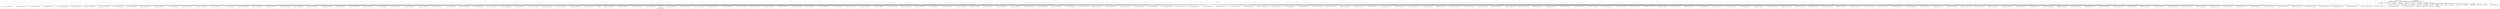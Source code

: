 digraph {
graph [overlap=false]
subgraph cluster_warnings {
	label="warnings";
	"warnings::import";
}
subgraph cluster_Scalar_Util {
	label="Scalar::Util";
	"Scalar::Util::reftype";
}
subgraph cluster_Sub_Exporter {
	label="Sub::Exporter";
	"Sub::Exporter::__ANON__[Sub/Exporter.pm:756]";
	"Sub::Exporter::BEGIN@7";
	"Sub::Exporter::BEGIN@8";
	"Sub::Exporter::BEGIN@6";
	"Sub::Exporter::BEGIN@636";
	"Sub::Exporter::setup_exporter";
	"Sub::Exporter::BEGIN@9";
}
subgraph cluster_Eval_Closure {
	label="Eval::Closure";
	"Eval::Closure::__ANON__[(eval 133)[Eval/Closure.pm:124]:15]";
	"Eval::Closure::__ANON__[(eval 117)[Eval/Closure.pm:124]:8]";
	"Eval::Closure::__ANON__[(eval 197)[Eval/Closure.pm:124]:11]";
	"Eval::Closure::__ANON__[(eval 73)[Eval/Closure.pm:124]:3]";
	"Eval::Closure::__ANON__[(eval 72)[Eval/Closure.pm:124]:3]";
	"Eval::Closure::__ANON__[(eval 165)[Eval/Closure.pm:124]:3]";
	"Eval::Closure::__ANON__[(eval 119)[Eval/Closure.pm:124]:8]";
	"Eval::Closure::__ANON__[(eval 26)[Eval/Closure.pm:124]:5]";
	"Eval::Closure::__ANON__[(eval 95)[Eval/Closure.pm:124]:8]";
	"Eval::Closure::__ANON__[(eval 166)[Eval/Closure.pm:124]:3]";
	"Eval::Closure::__ANON__[(eval 212)[Eval/Closure.pm:124]:20]";
	"Eval::Closure::__ANON__[(eval 199)[Eval/Closure.pm:124]:11]";
	"Eval::Closure::__ANON__[(eval 144)[Eval/Closure.pm:124]:30]";
	"Eval::Closure::__ANON__[(eval 51)[Eval/Closure.pm:124]:8]";
	"Eval::Closure::__ANON__[(eval 75)[Eval/Closure.pm:124]:3]";
	"Eval::Closure::__ANON__[(eval 173)[Eval/Closure.pm:124]:11]";
	"Eval::Closure::__ANON__[(eval 187)[Eval/Closure.pm:124]:24]";
	"Eval::Closure::__ANON__[(eval 152)[Eval/Closure.pm:124]:5]";
	"Eval::Closure::__ANON__[(eval 66)[Eval/Closure.pm:124]:8]";
	"Eval::Closure::__ANON__[(eval 204)[Eval/Closure.pm:124]:24]";
	"Eval::Closure::__ANON__[(eval 137)[Eval/Closure.pm:124]:141]";
	"Eval::Closure::__ANON__[(eval 82)[Eval/Closure.pm:124]:3]";
	"Eval::Closure::__ANON__[(eval 125)[Eval/Closure.pm:124]:132]";
	"Eval::Closure::__ANON__[(eval 200)[Eval/Closure.pm:124]:3]";
	"Eval::Closure::__ANON__[(eval 121)[Eval/Closure.pm:124]:8]";
	"Eval::Closure::__ANON__[(eval 162)[Eval/Closure.pm:124]:8]";
	"Eval::Closure::__ANON__[(eval 80)[Eval/Closure.pm:124]:3]";
	"Eval::Closure::__ANON__[(eval 102)[Eval/Closure.pm:124]:24]";
	"Eval::Closure::__ANON__[(eval 153)[Eval/Closure.pm:124]:8]";
	"Eval::Closure::__ANON__[(eval 99)[Eval/Closure.pm:124]:8]";
	"Eval::Closure::BEGIN@13";
	"Eval::Closure::__ANON__[(eval 106)[Eval/Closure.pm:124]:26]";
	"Eval::Closure::__ANON__[(eval 146)[Eval/Closure.pm:124]:8]";
	"Eval::Closure::__ANON__[(eval 116)[Eval/Closure.pm:124]:8]";
	"Eval::Closure::__ANON__[(eval 61)[Eval/Closure.pm:124]:8]";
	"Eval::Closure::_make_compiler_source";
	"Eval::Closure::__ANON__[(eval 174)[Eval/Closure.pm:124]:13]";
	"Eval::Closure::__ANON__[(eval 77)[Eval/Closure.pm:124]:3]";
	"Eval::Closure::BEGIN@5";
	"Eval::Closure::__ANON__[(eval 163)[Eval/Closure.pm:124]:8]";
	"Eval::Closure::__ANON__[(eval 81)[Eval/Closure.pm:124]:3]";
	"Eval::Closure::__ANON__[(eval 78)[Eval/Closure.pm:124]:3]";
	"Eval::Closure::__ANON__[(eval 140)[Eval/Closure.pm:124]:24]";
	"Eval::Closure::__ANON__[(eval 101)[Eval/Closure.pm:124]:105]";
	"Eval::Closure::__ANON__[(eval 149)[Eval/Closure.pm:124]:8]";
	"Eval::Closure::__ANON__[(eval 87)[Eval/Closure.pm:124]:3]";
	"Eval::Closure::__ANON__[(eval 192)[Eval/Closure.pm:124]:3]";
	"Eval::Closure::__ANON__[(eval 104)[Eval/Closure.pm:124]:8]";
	"Eval::Closure::__ANON__[(eval 186)[Eval/Closure.pm:124]:24]";
	"Eval::Closure::__ANON__[(eval 27)[Eval/Closure.pm:124]:8]";
	"Eval::Closure::__ANON__[(eval 57)[Eval/Closure.pm:124]:54]";
	"Eval::Closure::CORE:sort";
	"Eval::Closure::BEGIN@14";
	"Eval::Closure::__ANON__[(eval 92)[Eval/Closure.pm:124]:8]";
	"Eval::Closure::__ANON__[(eval 190)[Eval/Closure.pm:124]:9]";
	"Eval::Closure::__ANON__[(eval 189)[Eval/Closure.pm:124]:59]";
	"Eval::Closure::BEGIN@6";
	"Eval::Closure::__ANON__[(eval 39)[Eval/Closure.pm:124]:8]";
	"Eval::Closure::_make_compiler";
	"Eval::Closure::__ANON__[(eval 113)[Eval/Closure.pm:124]:8]";
	"Eval::Closure::__ANON__[(eval 167)[Eval/Closure.pm:124]:3]";
	"Eval::Closure::__ANON__[(eval 176)[Eval/Closure.pm:124]:13]";
	"Eval::Closure::__ANON__[(eval 111)[Eval/Closure.pm:124]:27]";
	"Eval::Closure::__ANON__[(eval 142)[Eval/Closure.pm:124]:30]";
	"Eval::Closure::__ANON__[(eval 203)[Eval/Closure.pm:124]:7]";
	"Eval::Closure::__ANON__[(eval 54)[Eval/Closure.pm:124]:5]";
	"Eval::Closure::__ANON__[(eval 28)[Eval/Closure.pm:124]:5]";
	"Eval::Closure::__ANON__[(eval 110)[Eval/Closure.pm:124]:27]";
	"Eval::Closure::__ANON__[(eval 164)[Eval/Closure.pm:124]:8]";
	"Eval::Closure::eval_closure";
	"Eval::Closure::__ANON__[(eval 46)[Eval/Closure.pm:124]:8]";
	"Eval::Closure::__ANON__[(eval 36)[Eval/Closure.pm:124]:8]";
	"Eval::Closure::__ANON__[(eval 42)[Eval/Closure.pm:124]:5]";
	"Eval::Closure::__ANON__[(eval 90)[Eval/Closure.pm:124]:9]";
	"Eval::Closure::__ANON__[(eval 201)[Eval/Closure.pm:124]:27]";
	"Eval::Closure::__ANON__[(eval 139)[Eval/Closure.pm:124]:8]";
	"Eval::Closure::__ANON__[(eval 76)[Eval/Closure.pm:124]:3]";
	"Eval::Closure::__ANON__[(eval 211)[Eval/Closure.pm:124]:14]";
	"Eval::Closure::BEGIN@16";
	"Eval::Closure::__ANON__[(eval 41)[Eval/Closure.pm:124]:8]";
	"Eval::Closure::__ANON__[(eval 63)[Eval/Closure.pm:124]:8]";
	"Eval::Closure::__ANON__[(eval 60)[Eval/Closure.pm:124]:8]";
	"Eval::Closure::__ANON__[(eval 64)[Eval/Closure.pm:124]:54]";
	"Eval::Closure::_canonicalize_source";
	"Eval::Closure::__ANON__[(eval 32)[Eval/Closure.pm:124]:8]";
	"Eval::Closure::__ANON__[(eval 52)[Eval/Closure.pm:124]:5]";
	"Eval::Closure::__ANON__[(eval 85)[Eval/Closure.pm:124]:3]";
	"Eval::Closure::__ANON__[(eval 34)[Eval/Closure.pm:124]:8]";
	"Eval::Closure::__ANON__[(eval 49)[Eval/Closure.pm:124]:5]";
	"Eval::Closure::__ANON__[(eval 129)[Eval/Closure.pm:124]:8]";
	"Eval::Closure::__ANON__[(eval 93)[Eval/Closure.pm:124]:5]";
	"Eval::Closure::__ANON__[(eval 96)[Eval/Closure.pm:124]:8]";
	"Eval::Closure::__ANON__[(eval 40)[Eval/Closure.pm:124]:5]";
	"Eval::Closure::__ANON__[(eval 35)[Eval/Closure.pm:124]:8]";
	"Eval::Closure::__ANON__[(eval 205)[Eval/Closure.pm:124]:51]";
	"Eval::Closure::__ANON__[(eval 69)[Eval/Closure.pm:124]:21]";
	"Eval::Closure::__ANON__[(eval 179)[Eval/Closure.pm:124]:3]";
	"Eval::Closure::__ANON__[(eval 168)[Eval/Closure.pm:124]:3]";
	"Eval::Closure::__ANON__[(eval 145)[Eval/Closure.pm:124]:24]";
	"Eval::Closure::__ANON__[(eval 70)[Eval/Closure.pm:124]:3]";
	"Eval::Closure::__ANON__[(eval 202)[Eval/Closure.pm:124]:7]";
	"Eval::Closure::__ANON__[(eval 127)[Eval/Closure.pm:124]:8]";
	"Eval::Closure::__ANON__[(eval 160)[Eval/Closure.pm:124]:8]";
	"Eval::Closure::__ANON__[(eval 33)[Eval/Closure.pm:124]:5]";
	"Eval::Closure::CORE:match";
	"Eval::Closure::__ANON__[(eval 44)[Eval/Closure.pm:124]:8]";
	"Eval::Closure::__ANON__[(eval 158)[Eval/Closure.pm:124]:5]";
	"Eval::Closure::__ANON__[(eval 98)[Eval/Closure.pm:124]:8]";
	"Eval::Closure::__ANON__[(eval 154)[Eval/Closure.pm:124]:8]";
	"Eval::Closure::__ANON__[(eval 62)[Eval/Closure.pm:124]:57]";
	"Eval::Closure::__ANON__[(eval 59)[Eval/Closure.pm:124]:54]";
	"Eval::Closure::__ANON__[(eval 122)[Eval/Closure.pm:124]:8]";
	"Eval::Closure::__ANON__[(eval 169)[Eval/Closure.pm:124]:3]";
	"Eval::Closure::__ANON__[(eval 196)[Eval/Closure.pm:124]:7]";
	"Eval::Closure::__ANON__[(eval 86)[Eval/Closure.pm:124]:3]";
	"Eval::Closure::__ANON__[(eval 48)[Eval/Closure.pm:124]:8]";
	"Eval::Closure::__ANON__[(eval 135)[Eval/Closure.pm:124]:8]";
	"Eval::Closure::__ANON__[(eval 198)[Eval/Closure.pm:124]:11]";
	"Eval::Closure::__ANON__[(eval 31)[Eval/Closure.pm:124]:5]";
	"Eval::Closure::__ANON__[(eval 120)[Eval/Closure.pm:124]:8]";
	"Eval::Closure::__ANON__[(eval 148)[Eval/Closure.pm:124]:8]";
	"Eval::Closure::BEGIN@1";
	"Eval::Closure::__ANON__[(eval 141)[Eval/Closure.pm:124]:8]";
	"Eval::Closure::__ANON__[(eval 67)[Eval/Closure.pm:124]:5]";
	"Eval::Closure::__ANON__[(eval 130)[Eval/Closure.pm:124]:8]";
	"Eval::Closure::__ANON__[(eval 97)[Eval/Closure.pm:124]:8]";
	"Eval::Closure::__ANON__[(eval 55)[Eval/Closure.pm:124]:57]";
	"Eval::Closure::__ANON__[(eval 206)[Eval/Closure.pm:124]:9]";
	"Eval::Closure::BEGIN@3";
	"Eval::Closure::__ANON__[(eval 150)[Eval/Closure.pm:124]:5]";
	"Eval::Closure::__ANON__[(eval 126)[Eval/Closure.pm:124]:8]";
	"Eval::Closure::__ANON__[(eval 155)[Eval/Closure.pm:124]:8]";
	"Eval::Closure::__ANON__[(eval 103)[Eval/Closure.pm:124]:8]";
	"Eval::Closure::__ANON__[(eval 171)[Eval/Closure.pm:124]:11]";
	"Eval::Closure::__ANON__[(eval 45)[Eval/Closure.pm:124]:57]";
	"Eval::Closure::__ANON__[(eval 138)[Eval/Closure.pm:124]:8]";
	"Eval::Closure::__ANON__[(eval 207)[Eval/Closure.pm:124]:3]";
	"Eval::Closure::__ANON__[(eval 74)[Eval/Closure.pm:124]:3]";
	"Eval::Closure::__ANON__[(eval 151)[Eval/Closure.pm:124]:8]";
	"Eval::Closure::__ANON__[(eval 188)[Eval/Closure.pm:124]:24]";
	"Eval::Closure::__ANON__[(eval 30)[Eval/Closure.pm:124]:8]";
	"Eval::Closure::__ANON__[(eval 112)[Eval/Closure.pm:124]:8]";
	"Eval::Closure::__ANON__[(eval 191)[Eval/Closure.pm:124]:3]";
	"Eval::Closure::__ANON__[(eval 78)[Eval/Closure.pm:124]:2]";
	"Eval::Closure::__ANON__[(eval 56)[Eval/Closure.pm:124]:8]";
	"Eval::Closure::__ANON__[(eval 170)[Eval/Closure.pm:124]:3]";
	"Eval::Closure::__ANON__[(eval 185)[Eval/Closure.pm:124]:10]";
	"Eval::Closure::__ANON__[(eval 123)[Eval/Closure.pm:124]:8]";
	"Eval::Closure::__ANON__[(eval 47)[Eval/Closure.pm:124]:5]";
	"Eval::Closure::__ANON__[(eval 65)[Eval/Closure.pm:124]:8]";
	"Eval::Closure::__ANON__[(eval 147)[Eval/Closure.pm:124]:30]";
	"Eval::Closure::__ANON__[(eval 131)[Eval/Closure.pm:124]:99]";
	"Eval::Closure::__ANON__[(eval 172)[Eval/Closure.pm:124]:3]";
	"Eval::Closure::__ANON__[(eval 156)[Eval/Closure.pm:124]:8]";
	"Eval::Closure::__ANON__[(eval 37)[Eval/Closure.pm:124]:8]";
	"Eval::Closure::__ANON__[(eval 109)[Eval/Closure.pm:124]:39]";
	"Eval::Closure::__ANON__[(eval 118)[Eval/Closure.pm:124]:8]";
	"Eval::Closure::__ANON__[(eval 100)[Eval/Closure.pm:124]:8]";
	"Eval::Closure::BEGIN@2.1";
	"Eval::Closure::BEGIN@7";
	"Eval::Closure::__ANON__[(eval 25)[Eval/Closure.pm:124]:8]";
	"Eval::Closure::__ANON__[(eval 43)[Eval/Closure.pm:124]:51]";
	"Eval::Closure::__ANON__[(eval 84)[Eval/Closure.pm:124]:3]";
	"Eval::Closure::__ANON__[(eval 79)[Eval/Closure.pm:124]:3]";
	"Eval::Closure::__ANON__[(eval 128)[Eval/Closure.pm:124]:8]";
	"Eval::Closure::__ANON__[(eval 115)[Eval/Closure.pm:124]:8]";
	"Eval::Closure::__ANON__[(eval 134)[Eval/Closure.pm:124]:18]";
	"Eval::Closure::__ANON__[(eval 53)[Eval/Closure.pm:124]:8]";
	"Eval::Closure::_clean_eval_closure";
	"Eval::Closure::__ANON__[(eval 159)[Eval/Closure.pm:124]:8]";
	"Eval::Closure::__ANON__[(eval 68)[Eval/Closure.pm:124]:5]";
	"Eval::Closure::BEGIN@2";
	"Eval::Closure::__ANON__[(eval 107)[Eval/Closure.pm:124]:27]";
	"Eval::Closure::__ANON__[(eval 105)[Eval/Closure.pm:124]:26]";
	"Eval::Closure::__ANON__[(eval 195)[Eval/Closure.pm:124]:13]";
	"Eval::Closure::__ANON__[(eval 180)[Eval/Closure.pm:124]:3]";
	"Eval::Closure::BEGIN@15";
	"Eval::Closure::_validate_env";
	"Eval::Closure::__ANON__[(eval 29)[Eval/Closure.pm:124]:8]";
	"Eval::Closure::__ANON__[(eval 143)[Eval/Closure.pm:124]:8]";
	"Eval::Closure::__ANON__[(eval 108)[Eval/Closure.pm:124]:45]";
	"Eval::Closure::__ANON__[(eval 114)[Eval/Closure.pm:124]:8]";
	"Eval::Closure::__ANON__[(eval 175)[Eval/Closure.pm:124]:7]";
	"Eval::Closure::__ANON__[(eval 38)[Eval/Closure.pm:124]:5]";
	"Eval::Closure::__ANON__[(eval 136)[Eval/Closure.pm:124]:8]";
	"Eval::Closure::__ANON__[(eval 58)[Eval/Closure.pm:124]:8]";
	"Eval::Closure::__ANON__[(eval 50)[Eval/Closure.pm:124]:57]";
	"Eval::Closure::__ANON__[(eval 83)[Eval/Closure.pm:124]:3]";
	"Eval::Closure::__ANON__[(eval 177)[Eval/Closure.pm:124]:3]";
	"Eval::Closure::__ANON__[(eval 71)[Eval/Closure.pm:124]:3]";
	"Eval::Closure::__ANON__[(eval 124)[Eval/Closure.pm:124]:8]";
	"Eval::Closure::__ANON__[(eval 161)[Eval/Closure.pm:124]:5]";
	"Eval::Closure::__ANON__[(eval 132)[Eval/Closure.pm:124]:27]";
	"Eval::Closure::__ANON__[(eval 94)[Eval/Closure.pm:124]:99]";
	"Eval::Closure::__ANON__[(eval 157)[Eval/Closure.pm:124]:5]";
}
subgraph cluster_Class_MOP_Method_Generated {
	label="Class::MOP::Method::Generated";
	"Class::MOP::Method::Generated::_compile_code";
	"Class::MOP::Method::Generated::BEGIN@14";
}
subgraph cluster_strict {
	label="strict";
	"strict::import";
}
subgraph cluster_Exporter {
	label="Exporter";
	"Exporter::import";
}
subgraph cluster_Moose_Meta_TypeConstraint {
	label="Moose::Meta::TypeConstraint";
	"Moose::Meta::TypeConstraint::_actually_compile_type_constraint";
}
"Eval::Closure::_clean_eval_closure" -> "Eval::Closure::__ANON__[(eval 197)[Eval/Closure.pm:124]:11]";
"Eval::Closure::BEGIN@7" -> "Sub::Exporter::__ANON__[Sub/Exporter.pm:756]";
"Eval::Closure::_clean_eval_closure" -> "Eval::Closure::__ANON__[(eval 73)[Eval/Closure.pm:124]:3]";
"Eval::Closure::_clean_eval_closure" -> "Eval::Closure::__ANON__[(eval 119)[Eval/Closure.pm:124]:8]";
"Eval::Closure::_clean_eval_closure" -> "Eval::Closure::__ANON__[(eval 95)[Eval/Closure.pm:124]:8]";
"Eval::Closure::_clean_eval_closure" -> "Eval::Closure::__ANON__[(eval 166)[Eval/Closure.pm:124]:3]";
"Eval::Closure::_clean_eval_closure" -> "Eval::Closure::__ANON__[(eval 51)[Eval/Closure.pm:124]:8]";
"Eval::Closure::_clean_eval_closure" -> "Eval::Closure::__ANON__[(eval 173)[Eval/Closure.pm:124]:11]";
"Eval::Closure::_clean_eval_closure" -> "Eval::Closure::__ANON__[(eval 187)[Eval/Closure.pm:124]:24]";
"Eval::Closure::_clean_eval_closure" -> "Eval::Closure::__ANON__[(eval 66)[Eval/Closure.pm:124]:8]";
"Eval::Closure::_clean_eval_closure" -> "Eval::Closure::__ANON__[(eval 204)[Eval/Closure.pm:124]:24]";
"Eval::Closure::_clean_eval_closure" -> "Eval::Closure::__ANON__[(eval 137)[Eval/Closure.pm:124]:141]";
"Eval::Closure::BEGIN@13" -> "Exporter::import";
"Eval::Closure::BEGIN@16" -> "Exporter::import";
"Eval::Closure::BEGIN@15" -> "Exporter::import";
"Eval::Closure::_clean_eval_closure" -> "Eval::Closure::__ANON__[(eval 200)[Eval/Closure.pm:124]:3]";
"Eval::Closure::_clean_eval_closure" -> "Eval::Closure::__ANON__[(eval 121)[Eval/Closure.pm:124]:8]";
"Eval::Closure::_clean_eval_closure" -> "Eval::Closure::__ANON__[(eval 162)[Eval/Closure.pm:124]:8]";
"Class::MOP::Method::Generated::BEGIN@14" -> "Eval::Closure::BEGIN@13";
"Eval::Closure::BEGIN@7" -> "Sub::Exporter::BEGIN@6";
"Eval::Closure::_clean_eval_closure" -> "Eval::Closure::__ANON__[(eval 106)[Eval/Closure.pm:124]:26]";
"Eval::Closure::_clean_eval_closure" -> "Eval::Closure::__ANON__[(eval 146)[Eval/Closure.pm:124]:8]";
"Eval::Closure::_clean_eval_closure" -> "Eval::Closure::__ANON__[(eval 77)[Eval/Closure.pm:124]:3]";
"Eval::Closure::_clean_eval_closure" -> "Eval::Closure::__ANON__[(eval 163)[Eval/Closure.pm:124]:8]";
"Eval::Closure::_clean_eval_closure" -> "Eval::Closure::__ANON__[(eval 78)[Eval/Closure.pm:124]:3]";
"Eval::Closure::BEGIN@7" -> "Sub::Exporter::BEGIN@9";
"Eval::Closure::_clean_eval_closure" -> "Eval::Closure::__ANON__[(eval 87)[Eval/Closure.pm:124]:3]";
"Eval::Closure::_clean_eval_closure" -> "Eval::Closure::__ANON__[(eval 192)[Eval/Closure.pm:124]:3]";
"Eval::Closure::_clean_eval_closure" -> "Eval::Closure::__ANON__[(eval 104)[Eval/Closure.pm:124]:8]";
"Eval::Closure::_clean_eval_closure" -> "Eval::Closure::__ANON__[(eval 27)[Eval/Closure.pm:124]:8]";
"Eval::Closure::_clean_eval_closure" -> "Eval::Closure::CORE:sort";
"Eval::Closure::_clean_eval_closure" -> "Eval::Closure::__ANON__[(eval 189)[Eval/Closure.pm:124]:59]";
"Eval::Closure::_clean_eval_closure" -> "Eval::Closure::__ANON__[(eval 39)[Eval/Closure.pm:124]:8]";
"Eval::Closure::_clean_eval_closure" -> "Eval::Closure::_make_compiler";
"Eval::Closure::_clean_eval_closure" -> "Eval::Closure::__ANON__[(eval 113)[Eval/Closure.pm:124]:8]";
"Eval::Closure::_clean_eval_closure" -> "Eval::Closure::__ANON__[(eval 111)[Eval/Closure.pm:124]:27]";
"Eval::Closure::_clean_eval_closure" -> "Eval::Closure::__ANON__[(eval 203)[Eval/Closure.pm:124]:7]";
"Eval::Closure::_clean_eval_closure" -> "Eval::Closure::__ANON__[(eval 28)[Eval/Closure.pm:124]:5]";
"Eval::Closure::_clean_eval_closure" -> "Eval::Closure::__ANON__[(eval 110)[Eval/Closure.pm:124]:27]";
"Eval::Closure::_clean_eval_closure" -> "Eval::Closure::__ANON__[(eval 164)[Eval/Closure.pm:124]:8]";
"Class::MOP::Method::Generated::_compile_code" -> "Eval::Closure::eval_closure";
"Moose::Meta::TypeConstraint::_actually_compile_type_constraint" -> "Eval::Closure::eval_closure";
"Eval::Closure::_clean_eval_closure" -> "Eval::Closure::__ANON__[(eval 46)[Eval/Closure.pm:124]:8]";
"Eval::Closure::_clean_eval_closure" -> "Eval::Closure::__ANON__[(eval 36)[Eval/Closure.pm:124]:8]";
"Eval::Closure::_clean_eval_closure" -> "Eval::Closure::__ANON__[(eval 90)[Eval/Closure.pm:124]:9]";
"Eval::Closure::_clean_eval_closure" -> "Eval::Closure::__ANON__[(eval 201)[Eval/Closure.pm:124]:27]";
"Eval::Closure::_clean_eval_closure" -> "Eval::Closure::__ANON__[(eval 76)[Eval/Closure.pm:124]:3]";
"Eval::Closure::_clean_eval_closure" -> "Eval::Closure::__ANON__[(eval 211)[Eval/Closure.pm:124]:14]";
"Class::MOP::Method::Generated::BEGIN@14" -> "Eval::Closure::BEGIN@16";
"Eval::Closure::_clean_eval_closure" -> "Eval::Closure::__ANON__[(eval 63)[Eval/Closure.pm:124]:8]";
"Eval::Closure::_clean_eval_closure" -> "Eval::Closure::__ANON__[(eval 64)[Eval/Closure.pm:124]:54]";
"Eval::Closure::eval_closure" -> "Eval::Closure::_canonicalize_source";
"Eval::Closure::_clean_eval_closure" -> "Eval::Closure::__ANON__[(eval 85)[Eval/Closure.pm:124]:3]";
"Eval::Closure::_clean_eval_closure" -> "Eval::Closure::__ANON__[(eval 34)[Eval/Closure.pm:124]:8]";
"Eval::Closure::_clean_eval_closure" -> "Eval::Closure::__ANON__[(eval 129)[Eval/Closure.pm:124]:8]";
"Eval::Closure::_clean_eval_closure" -> "Eval::Closure::__ANON__[(eval 93)[Eval/Closure.pm:124]:5]";
"Eval::Closure::_clean_eval_closure" -> "Eval::Closure::__ANON__[(eval 205)[Eval/Closure.pm:124]:51]";
"Eval::Closure::_clean_eval_closure" -> "Eval::Closure::__ANON__[(eval 69)[Eval/Closure.pm:124]:21]";
"Eval::Closure::_clean_eval_closure" -> "Eval::Closure::__ANON__[(eval 145)[Eval/Closure.pm:124]:24]";
"Eval::Closure::_clean_eval_closure" -> "Eval::Closure::__ANON__[(eval 70)[Eval/Closure.pm:124]:3]";
"Eval::Closure::_clean_eval_closure" -> "Eval::Closure::__ANON__[(eval 202)[Eval/Closure.pm:124]:7]";
"Eval::Closure::_clean_eval_closure" -> "Eval::Closure::__ANON__[(eval 127)[Eval/Closure.pm:124]:8]";
"Eval::Closure::_validate_env" -> "Eval::Closure::CORE:match";
"Eval::Closure::__ANON__[(eval 78)[Eval/Closure.pm:124]:2]" -> "Eval::Closure::CORE:match";
"Eval::Closure::_clean_eval_closure" -> "Eval::Closure::__ANON__[(eval 44)[Eval/Closure.pm:124]:8]";
"Eval::Closure::_clean_eval_closure" -> "Eval::Closure::__ANON__[(eval 98)[Eval/Closure.pm:124]:8]";
"Eval::Closure::_clean_eval_closure" -> "Eval::Closure::__ANON__[(eval 154)[Eval/Closure.pm:124]:8]";
"Eval::Closure::_clean_eval_closure" -> "Eval::Closure::__ANON__[(eval 62)[Eval/Closure.pm:124]:57]";
"Eval::Closure::_clean_eval_closure" -> "Eval::Closure::__ANON__[(eval 122)[Eval/Closure.pm:124]:8]";
"Eval::Closure::_clean_eval_closure" -> "Eval::Closure::__ANON__[(eval 196)[Eval/Closure.pm:124]:7]";
"Eval::Closure::_clean_eval_closure" -> "Eval::Closure::__ANON__[(eval 198)[Eval/Closure.pm:124]:11]";
"Eval::Closure::_clean_eval_closure" -> "Eval::Closure::__ANON__[(eval 31)[Eval/Closure.pm:124]:5]";
"Eval::Closure::_clean_eval_closure" -> "Eval::Closure::__ANON__[(eval 148)[Eval/Closure.pm:124]:8]";
"Eval::Closure::_clean_eval_closure" -> "Eval::Closure::__ANON__[(eval 55)[Eval/Closure.pm:124]:57]";
"Eval::Closure::_clean_eval_closure" -> "Eval::Closure::__ANON__[(eval 150)[Eval/Closure.pm:124]:5]";
"Eval::Closure::_clean_eval_closure" -> "Eval::Closure::__ANON__[(eval 126)[Eval/Closure.pm:124]:8]";
"Eval::Closure::_clean_eval_closure" -> "Eval::Closure::__ANON__[(eval 103)[Eval/Closure.pm:124]:8]";
"Eval::Closure::_clean_eval_closure" -> "Eval::Closure::__ANON__[(eval 171)[Eval/Closure.pm:124]:11]";
"Eval::Closure::_clean_eval_closure" -> "Eval::Closure::__ANON__[(eval 207)[Eval/Closure.pm:124]:3]";
"Eval::Closure::_clean_eval_closure" -> "Eval::Closure::__ANON__[(eval 151)[Eval/Closure.pm:124]:8]";
"Eval::Closure::_clean_eval_closure" -> "Eval::Closure::__ANON__[(eval 112)[Eval/Closure.pm:124]:8]";
"Eval::Closure::_clean_eval_closure" -> "Eval::Closure::__ANON__[(eval 191)[Eval/Closure.pm:124]:3]";
"Eval::Closure::BEGIN@6" -> "warnings::import";
"Eval::Closure::_clean_eval_closure" -> "Eval::Closure::__ANON__[(eval 147)[Eval/Closure.pm:124]:30]";
"Eval::Closure::_clean_eval_closure" -> "Eval::Closure::__ANON__[(eval 131)[Eval/Closure.pm:124]:99]";
"Eval::Closure::_clean_eval_closure" -> "Eval::Closure::__ANON__[(eval 172)[Eval/Closure.pm:124]:3]";
"Eval::Closure::_clean_eval_closure" -> "Eval::Closure::__ANON__[(eval 109)[Eval/Closure.pm:124]:39]";
"Eval::Closure::_clean_eval_closure" -> "Eval::Closure::__ANON__[(eval 118)[Eval/Closure.pm:124]:8]";
"Eval::Closure::_clean_eval_closure" -> "Eval::Closure::__ANON__[(eval 100)[Eval/Closure.pm:124]:8]";
"Eval::Closure::BEGIN@7" -> "Eval::Closure::BEGIN@2.1";
"Eval::Closure::_clean_eval_closure" -> "Eval::Closure::__ANON__[(eval 43)[Eval/Closure.pm:124]:51]";
"Eval::Closure::_clean_eval_closure" -> "Eval::Closure::__ANON__[(eval 84)[Eval/Closure.pm:124]:3]";
"Eval::Closure::_clean_eval_closure" -> "Eval::Closure::__ANON__[(eval 79)[Eval/Closure.pm:124]:3]";
"Eval::Closure::_clean_eval_closure" -> "Eval::Closure::__ANON__[(eval 128)[Eval/Closure.pm:124]:8]";
"Eval::Closure::_clean_eval_closure" -> "Eval::Closure::__ANON__[(eval 105)[Eval/Closure.pm:124]:26]";
"Eval::Closure::_clean_eval_closure" -> "Eval::Closure::__ANON__[(eval 180)[Eval/Closure.pm:124]:3]";
"Class::MOP::Method::Generated::BEGIN@14" -> "Eval::Closure::BEGIN@15";
"Eval::Closure::eval_closure" -> "Eval::Closure::_validate_env";
"Eval::Closure::_clean_eval_closure" -> "Eval::Closure::__ANON__[(eval 108)[Eval/Closure.pm:124]:45]";
"Eval::Closure::_clean_eval_closure" -> "Eval::Closure::__ANON__[(eval 175)[Eval/Closure.pm:124]:7]";
"Eval::Closure::_clean_eval_closure" -> "Eval::Closure::__ANON__[(eval 38)[Eval/Closure.pm:124]:5]";
"Eval::Closure::_clean_eval_closure" -> "Eval::Closure::__ANON__[(eval 58)[Eval/Closure.pm:124]:8]";
"Eval::Closure::_clean_eval_closure" -> "Eval::Closure::__ANON__[(eval 50)[Eval/Closure.pm:124]:57]";
"Eval::Closure::_clean_eval_closure" -> "Eval::Closure::__ANON__[(eval 83)[Eval/Closure.pm:124]:3]";
"Eval::Closure::_clean_eval_closure" -> "Eval::Closure::__ANON__[(eval 71)[Eval/Closure.pm:124]:3]";
"Eval::Closure::_clean_eval_closure" -> "Eval::Closure::__ANON__[(eval 157)[Eval/Closure.pm:124]:5]";
"Eval::Closure::BEGIN@5" -> "strict::import";
"Eval::Closure::_clean_eval_closure" -> "Eval::Closure::__ANON__[(eval 117)[Eval/Closure.pm:124]:8]";
"Eval::Closure::_clean_eval_closure" -> "Eval::Closure::__ANON__[(eval 133)[Eval/Closure.pm:124]:15]";
"Eval::Closure::_clean_eval_closure" -> "Eval::Closure::__ANON__[(eval 165)[Eval/Closure.pm:124]:3]";
"Eval::Closure::_clean_eval_closure" -> "Eval::Closure::__ANON__[(eval 72)[Eval/Closure.pm:124]:3]";
"Eval::Closure::_clean_eval_closure" -> "Eval::Closure::__ANON__[(eval 26)[Eval/Closure.pm:124]:5]";
"Eval::Closure::_clean_eval_closure" -> "Eval::Closure::__ANON__[(eval 199)[Eval/Closure.pm:124]:11]";
"Eval::Closure::_clean_eval_closure" -> "Eval::Closure::__ANON__[(eval 212)[Eval/Closure.pm:124]:20]";
"Eval::Closure::_clean_eval_closure" -> "Eval::Closure::__ANON__[(eval 144)[Eval/Closure.pm:124]:30]";
"Eval::Closure::_clean_eval_closure" -> "Eval::Closure::__ANON__[(eval 75)[Eval/Closure.pm:124]:3]";
"Eval::Closure::_clean_eval_closure" -> "Eval::Closure::__ANON__[(eval 152)[Eval/Closure.pm:124]:5]";
"Eval::Closure::_clean_eval_closure" -> "Eval::Closure::__ANON__[(eval 82)[Eval/Closure.pm:124]:3]";
"Eval::Closure::_clean_eval_closure" -> "Eval::Closure::__ANON__[(eval 125)[Eval/Closure.pm:124]:132]";
"Eval::Closure::_clean_eval_closure" -> "Eval::Closure::__ANON__[(eval 153)[Eval/Closure.pm:124]:8]";
"Eval::Closure::_clean_eval_closure" -> "Eval::Closure::__ANON__[(eval 102)[Eval/Closure.pm:124]:24]";
"Eval::Closure::_clean_eval_closure" -> "Eval::Closure::__ANON__[(eval 80)[Eval/Closure.pm:124]:3]";
"Eval::Closure::_clean_eval_closure" -> "Eval::Closure::__ANON__[(eval 99)[Eval/Closure.pm:124]:8]";
"Eval::Closure::_make_compiler" -> "Eval::Closure::_make_compiler_source";
"Eval::Closure::_clean_eval_closure" -> "Eval::Closure::__ANON__[(eval 61)[Eval/Closure.pm:124]:8]";
"Eval::Closure::_clean_eval_closure" -> "Eval::Closure::__ANON__[(eval 116)[Eval/Closure.pm:124]:8]";
"Eval::Closure::_clean_eval_closure" -> "Eval::Closure::__ANON__[(eval 174)[Eval/Closure.pm:124]:13]";
"Class::MOP::Method::Generated::BEGIN@14" -> "Eval::Closure::BEGIN@5";
"Eval::Closure::_clean_eval_closure" -> "Eval::Closure::__ANON__[(eval 81)[Eval/Closure.pm:124]:3]";
"Eval::Closure::_clean_eval_closure" -> "Eval::Closure::__ANON__[(eval 140)[Eval/Closure.pm:124]:24]";
"Eval::Closure::_clean_eval_closure" -> "Eval::Closure::__ANON__[(eval 149)[Eval/Closure.pm:124]:8]";
"Eval::Closure::_clean_eval_closure" -> "Eval::Closure::__ANON__[(eval 101)[Eval/Closure.pm:124]:105]";
"Eval::Closure::_clean_eval_closure" -> "Eval::Closure::__ANON__[(eval 186)[Eval/Closure.pm:124]:24]";
"Eval::Closure::_clean_eval_closure" -> "Eval::Closure::__ANON__[(eval 57)[Eval/Closure.pm:124]:54]";
"Class::MOP::Method::Generated::BEGIN@14" -> "Eval::Closure::BEGIN@14";
"Eval::Closure::_clean_eval_closure" -> "Eval::Closure::__ANON__[(eval 92)[Eval/Closure.pm:124]:8]";
"Eval::Closure::_clean_eval_closure" -> "Eval::Closure::__ANON__[(eval 190)[Eval/Closure.pm:124]:9]";
"Class::MOP::Method::Generated::BEGIN@14" -> "Eval::Closure::BEGIN@6";
"Eval::Closure::_clean_eval_closure" -> "Eval::Closure::__ANON__[(eval 167)[Eval/Closure.pm:124]:3]";
"Eval::Closure::_clean_eval_closure" -> "Eval::Closure::__ANON__[(eval 176)[Eval/Closure.pm:124]:13]";
"Eval::Closure::BEGIN@7" -> "Sub::Exporter::BEGIN@8";
"Eval::Closure::_clean_eval_closure" -> "Eval::Closure::__ANON__[(eval 142)[Eval/Closure.pm:124]:30]";
"Eval::Closure::_clean_eval_closure" -> "Eval::Closure::__ANON__[(eval 54)[Eval/Closure.pm:124]:5]";
"Eval::Closure::BEGIN@7" -> "Sub::Exporter::BEGIN@7";
"Eval::Closure::_clean_eval_closure" -> "Eval::Closure::__ANON__[(eval 42)[Eval/Closure.pm:124]:5]";
"Eval::Closure::_clean_eval_closure" -> "Eval::Closure::__ANON__[(eval 139)[Eval/Closure.pm:124]:8]";
"Eval::Closure::_clean_eval_closure" -> "Eval::Closure::__ANON__[(eval 41)[Eval/Closure.pm:124]:8]";
"Eval::Closure::_clean_eval_closure" -> "Eval::Closure::__ANON__[(eval 60)[Eval/Closure.pm:124]:8]";
"Eval::Closure::_clean_eval_closure" -> "Eval::Closure::__ANON__[(eval 32)[Eval/Closure.pm:124]:8]";
"Eval::Closure::_clean_eval_closure" -> "Eval::Closure::__ANON__[(eval 52)[Eval/Closure.pm:124]:5]";
"Eval::Closure::_clean_eval_closure" -> "Eval::Closure::__ANON__[(eval 49)[Eval/Closure.pm:124]:5]";
"Eval::Closure::_clean_eval_closure" -> "Eval::Closure::__ANON__[(eval 96)[Eval/Closure.pm:124]:8]";
"Eval::Closure::_clean_eval_closure" -> "Eval::Closure::__ANON__[(eval 35)[Eval/Closure.pm:124]:8]";
"Eval::Closure::_clean_eval_closure" -> "Eval::Closure::__ANON__[(eval 40)[Eval/Closure.pm:124]:5]";
"Eval::Closure::_clean_eval_closure" -> "Eval::Closure::__ANON__[(eval 168)[Eval/Closure.pm:124]:3]";
"Eval::Closure::_clean_eval_closure" -> "Eval::Closure::__ANON__[(eval 179)[Eval/Closure.pm:124]:3]";
"Eval::Closure::_clean_eval_closure" -> "Eval::Closure::__ANON__[(eval 160)[Eval/Closure.pm:124]:8]";
"Eval::Closure::_clean_eval_closure" -> "Eval::Closure::__ANON__[(eval 33)[Eval/Closure.pm:124]:5]";
"Eval::Closure::_clean_eval_closure" -> "Eval::Closure::__ANON__[(eval 158)[Eval/Closure.pm:124]:5]";
"Eval::Closure::_clean_eval_closure" -> "Eval::Closure::__ANON__[(eval 59)[Eval/Closure.pm:124]:54]";
"Eval::Closure::_clean_eval_closure" -> "Eval::Closure::__ANON__[(eval 169)[Eval/Closure.pm:124]:3]";
"Eval::Closure::_clean_eval_closure" -> "Eval::Closure::__ANON__[(eval 86)[Eval/Closure.pm:124]:3]";
"Eval::Closure::_clean_eval_closure" -> "Eval::Closure::__ANON__[(eval 48)[Eval/Closure.pm:124]:8]";
"Eval::Closure::_clean_eval_closure" -> "Eval::Closure::__ANON__[(eval 135)[Eval/Closure.pm:124]:8]";
"Eval::Closure::_clean_eval_closure" -> "Eval::Closure::__ANON__[(eval 120)[Eval/Closure.pm:124]:8]";
"Eval::Closure::BEGIN@7" -> "Sub::Exporter::setup_exporter";
"Eval::Closure::BEGIN@7" -> "Eval::Closure::BEGIN@1";
"Eval::Closure::_clean_eval_closure" -> "Eval::Closure::__ANON__[(eval 141)[Eval/Closure.pm:124]:8]";
"Eval::Closure::_clean_eval_closure" -> "Eval::Closure::__ANON__[(eval 67)[Eval/Closure.pm:124]:5]";
"Eval::Closure::_clean_eval_closure" -> "Eval::Closure::__ANON__[(eval 130)[Eval/Closure.pm:124]:8]";
"Eval::Closure::_clean_eval_closure" -> "Eval::Closure::__ANON__[(eval 97)[Eval/Closure.pm:124]:8]";
"Eval::Closure::_canonicalize_source" -> "Scalar::Util::reftype";
"Eval::Closure::_validate_env" -> "Scalar::Util::reftype";
"Eval::Closure::_clean_eval_closure" -> "Eval::Closure::__ANON__[(eval 206)[Eval/Closure.pm:124]:9]";
"Eval::Closure::BEGIN@7" -> "Eval::Closure::BEGIN@3";
"Eval::Closure::_clean_eval_closure" -> "Eval::Closure::__ANON__[(eval 155)[Eval/Closure.pm:124]:8]";
"Eval::Closure::_clean_eval_closure" -> "Eval::Closure::__ANON__[(eval 45)[Eval/Closure.pm:124]:57]";
"Eval::Closure::_clean_eval_closure" -> "Eval::Closure::__ANON__[(eval 138)[Eval/Closure.pm:124]:8]";
"Eval::Closure::_clean_eval_closure" -> "Eval::Closure::__ANON__[(eval 74)[Eval/Closure.pm:124]:3]";
"Eval::Closure::_clean_eval_closure" -> "Eval::Closure::__ANON__[(eval 188)[Eval/Closure.pm:124]:24]";
"Eval::Closure::_clean_eval_closure" -> "Eval::Closure::__ANON__[(eval 30)[Eval/Closure.pm:124]:8]";
"Eval::Closure::_clean_eval_closure" -> "Eval::Closure::__ANON__[(eval 170)[Eval/Closure.pm:124]:3]";
"Eval::Closure::_clean_eval_closure" -> "Eval::Closure::__ANON__[(eval 56)[Eval/Closure.pm:124]:8]";
"Eval::Closure::_clean_eval_closure" -> "Eval::Closure::__ANON__[(eval 185)[Eval/Closure.pm:124]:10]";
"Eval::Closure::_clean_eval_closure" -> "Eval::Closure::__ANON__[(eval 123)[Eval/Closure.pm:124]:8]";
"Eval::Closure::_clean_eval_closure" -> "Eval::Closure::__ANON__[(eval 47)[Eval/Closure.pm:124]:5]";
"Eval::Closure::_clean_eval_closure" -> "Eval::Closure::__ANON__[(eval 65)[Eval/Closure.pm:124]:8]";
"Eval::Closure::_clean_eval_closure" -> "Eval::Closure::__ANON__[(eval 37)[Eval/Closure.pm:124]:8]";
"Eval::Closure::_clean_eval_closure" -> "Eval::Closure::__ANON__[(eval 156)[Eval/Closure.pm:124]:8]";
"Class::MOP::Method::Generated::BEGIN@14" -> "Eval::Closure::BEGIN@7";
"Eval::Closure::_clean_eval_closure" -> "Eval::Closure::__ANON__[(eval 25)[Eval/Closure.pm:124]:8]";
"Eval::Closure::_clean_eval_closure" -> "Eval::Closure::__ANON__[(eval 115)[Eval/Closure.pm:124]:8]";
"Eval::Closure::_clean_eval_closure" -> "Eval::Closure::__ANON__[(eval 134)[Eval/Closure.pm:124]:18]";
"Eval::Closure::_clean_eval_closure" -> "Eval::Closure::__ANON__[(eval 53)[Eval/Closure.pm:124]:8]";
"Eval::Closure::eval_closure" -> "Eval::Closure::_clean_eval_closure";
"Eval::Closure::_clean_eval_closure" -> "Eval::Closure::__ANON__[(eval 159)[Eval/Closure.pm:124]:8]";
"Eval::Closure::_clean_eval_closure" -> "Eval::Closure::__ANON__[(eval 68)[Eval/Closure.pm:124]:5]";
"Class::MOP::Method::Generated::BEGIN@14" -> "Eval::Closure::BEGIN@2";
"Eval::Closure::_clean_eval_closure" -> "Eval::Closure::__ANON__[(eval 107)[Eval/Closure.pm:124]:27]";
"Eval::Closure::_clean_eval_closure" -> "Eval::Closure::__ANON__[(eval 195)[Eval/Closure.pm:124]:13]";
"Eval::Closure::_clean_eval_closure" -> "Eval::Closure::__ANON__[(eval 29)[Eval/Closure.pm:124]:8]";
"Eval::Closure::BEGIN@7" -> "Sub::Exporter::BEGIN@636";
"Eval::Closure::_clean_eval_closure" -> "Eval::Closure::__ANON__[(eval 143)[Eval/Closure.pm:124]:8]";
"Eval::Closure::_clean_eval_closure" -> "Eval::Closure::__ANON__[(eval 114)[Eval/Closure.pm:124]:8]";
"Eval::Closure::_clean_eval_closure" -> "Eval::Closure::__ANON__[(eval 136)[Eval/Closure.pm:124]:8]";
"Eval::Closure::_clean_eval_closure" -> "Eval::Closure::__ANON__[(eval 177)[Eval/Closure.pm:124]:3]";
"Eval::Closure::_clean_eval_closure" -> "Eval::Closure::__ANON__[(eval 124)[Eval/Closure.pm:124]:8]";
"Eval::Closure::_clean_eval_closure" -> "Eval::Closure::__ANON__[(eval 161)[Eval/Closure.pm:124]:5]";
"Eval::Closure::_clean_eval_closure" -> "Eval::Closure::__ANON__[(eval 132)[Eval/Closure.pm:124]:27]";
"Eval::Closure::_clean_eval_closure" -> "Eval::Closure::__ANON__[(eval 94)[Eval/Closure.pm:124]:99]";
}

